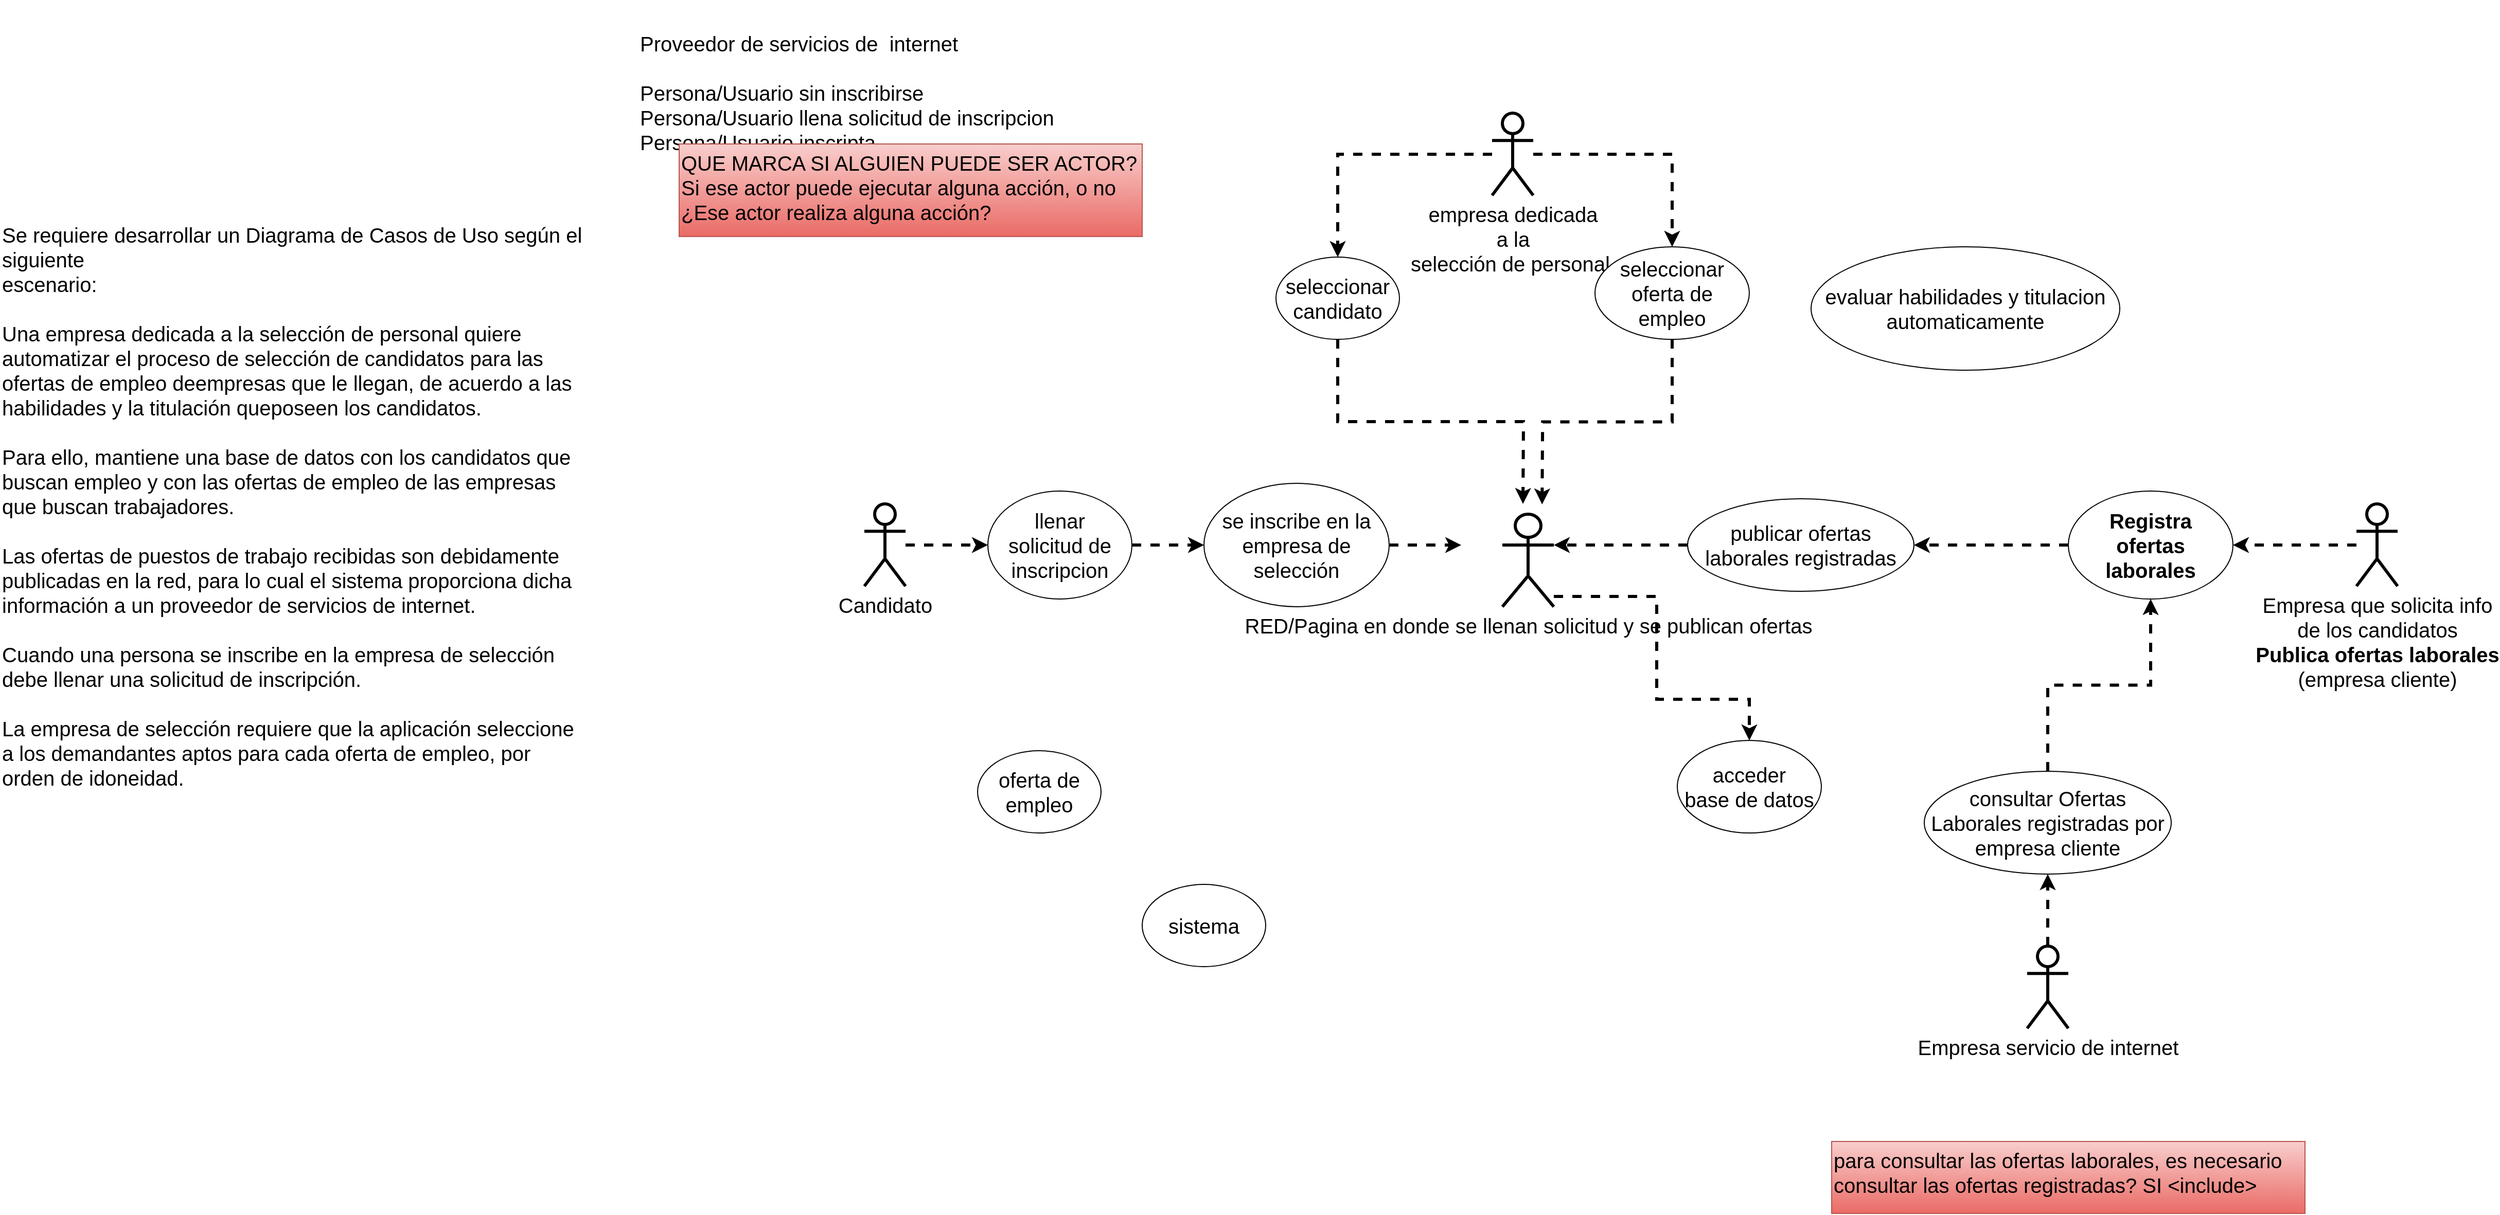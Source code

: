 <mxfile version="27.1.4">
  <diagram name="Page-1" id="58cdce13-f638-feb5-8d6f-7d28b1aa9fa0">
    <mxGraphModel dx="1681" dy="1778" grid="1" gridSize="10" guides="1" tooltips="1" connect="1" arrows="1" fold="1" page="1" pageScale="1" pageWidth="1100" pageHeight="850" background="none" math="0" shadow="0">
      <root>
        <mxCell id="0" />
        <mxCell id="1" parent="0" />
        <mxCell id="5zwYq6cNZRpwNvur7axG-1" value="Se requiere desarrollar un Diagrama de Casos de Uso según el siguiente&#xa;escenario:&#xa;&#xa;Una empresa dedicada a la selección de personal quiere automatizar el proceso de selección de candidatos para las ofertas de empleo deempresas que le llegan, de acuerdo a las habilidades y la titulación queposeen los candidatos. &#xa;&#xa;Para ello, mantiene una base de datos con los candidatos que buscan empleo y con las ofertas de empleo de las empresas que buscan trabajadores. &#xa;&#xa;Las ofertas de puestos de trabajo recibidas son debidamente publicadas en la red, para lo cual el sistema proporciona dicha información a un proveedor de servicios de internet.&#xa;&#xa;Cuando una persona se inscribe en la empresa de selección debe llenar una solicitud de inscripción. &#xa;&#xa;La empresa de selección requiere que la aplicación seleccione a los demandantes aptos para cada oferta de empleo, por orden de idoneidad." style="text;whiteSpace=wrap;fontSize=20;" vertex="1" parent="1">
          <mxGeometry x="30" y="30" width="570" height="570" as="geometry" />
        </mxCell>
        <mxCell id="5zwYq6cNZRpwNvur7axG-2" value="&#xa;Proveedor de servicios de  internet&#xa;&#xa;Persona/Usuario sin inscribirse&#xa;Persona/Usuario llena solicitud de inscripcion&#xa;Persona/Usuario inscripta" style="text;whiteSpace=wrap;fontSize=20;" vertex="1" parent="1">
          <mxGeometry x="650" y="-180" width="410" height="170" as="geometry" />
        </mxCell>
        <mxCell id="5zwYq6cNZRpwNvur7axG-32" style="edgeStyle=orthogonalEdgeStyle;rounded=0;orthogonalLoop=1;jettySize=auto;html=1;entryX=0.5;entryY=0;entryDx=0;entryDy=0;dashed=1;strokeWidth=3;" edge="1" parent="1" source="5zwYq6cNZRpwNvur7axG-4" target="5zwYq6cNZRpwNvur7axG-31">
          <mxGeometry relative="1" as="geometry" />
        </mxCell>
        <mxCell id="5zwYq6cNZRpwNvur7axG-35" style="edgeStyle=orthogonalEdgeStyle;rounded=0;orthogonalLoop=1;jettySize=auto;html=1;entryX=0.5;entryY=0;entryDx=0;entryDy=0;dashed=1;strokeWidth=3;" edge="1" parent="1" source="5zwYq6cNZRpwNvur7axG-4" target="5zwYq6cNZRpwNvur7axG-34">
          <mxGeometry relative="1" as="geometry" />
        </mxCell>
        <mxCell id="5zwYq6cNZRpwNvur7axG-4" value="&lt;span style=&quot;text-wrap-mode: wrap; text-align: left;&quot;&gt;empresa dedicada&lt;br&gt;a la&lt;br&gt;&lt;/span&gt;&lt;div&gt;&lt;span style=&quot;text-align: left; text-wrap-mode: wrap;&quot;&gt;selección de personal&amp;nbsp;&lt;/span&gt;&lt;/div&gt;" style="shape=umlActor;verticalLabelPosition=bottom;verticalAlign=top;html=1;outlineConnect=0;fontSize=20;strokeWidth=3;" vertex="1" parent="1">
          <mxGeometry x="1480" y="-70" width="40" height="80" as="geometry" />
        </mxCell>
        <mxCell id="5zwYq6cNZRpwNvur7axG-5" value="oferta de empleo" style="ellipse;whiteSpace=wrap;html=1;fontSize=20;" vertex="1" parent="1">
          <mxGeometry x="980" y="550" width="120" height="80" as="geometry" />
        </mxCell>
        <mxCell id="5zwYq6cNZRpwNvur7axG-7" value="QUE MARCA SI ALGUIEN PUEDE SER ACTOR?&#xa;Si ese actor puede ejecutar alguna acción, o no&#xa;¿Ese actor realiza alguna acción?" style="text;whiteSpace=wrap;fontSize=20;fillColor=#f8cecc;strokeColor=#b85450;gradientColor=#ea6b66;" vertex="1" parent="1">
          <mxGeometry x="690" y="-40" width="450" height="90" as="geometry" />
        </mxCell>
        <mxCell id="5zwYq6cNZRpwNvur7axG-17" style="edgeStyle=orthogonalEdgeStyle;rounded=0;orthogonalLoop=1;jettySize=auto;html=1;dashed=1;strokeWidth=3;entryX=0;entryY=0.5;entryDx=0;entryDy=0;" edge="1" parent="1" source="5zwYq6cNZRpwNvur7axG-8" target="5zwYq6cNZRpwNvur7axG-20">
          <mxGeometry relative="1" as="geometry">
            <mxPoint x="950" y="350" as="targetPoint" />
          </mxGeometry>
        </mxCell>
        <mxCell id="5zwYq6cNZRpwNvur7axG-8" value="Candidato" style="shape=umlActor;verticalLabelPosition=bottom;verticalAlign=top;html=1;outlineConnect=0;fontSize=20;strokeWidth=3;" vertex="1" parent="1">
          <mxGeometry x="870" y="310" width="40" height="80" as="geometry" />
        </mxCell>
        <mxCell id="5zwYq6cNZRpwNvur7axG-23" style="edgeStyle=orthogonalEdgeStyle;rounded=0;orthogonalLoop=1;jettySize=auto;html=1;entryX=1;entryY=0.5;entryDx=0;entryDy=0;dashed=1;strokeWidth=3;" edge="1" parent="1" source="5zwYq6cNZRpwNvur7axG-10" target="5zwYq6cNZRpwNvur7axG-22">
          <mxGeometry relative="1" as="geometry" />
        </mxCell>
        <mxCell id="5zwYq6cNZRpwNvur7axG-10" value="Empresa que solicita info&lt;br&gt;de los candidatos&lt;br&gt;&lt;b&gt;&lt;font style=&quot;color: light-dark(rgb(0, 0, 0), rgb(204, 0, 0));&quot;&gt;Publica ofertas laborales&lt;/font&gt;&lt;/b&gt;&lt;br&gt;(empresa cliente)" style="shape=umlActor;verticalLabelPosition=bottom;verticalAlign=top;html=1;outlineConnect=0;fontSize=20;strokeWidth=3;" vertex="1" parent="1">
          <mxGeometry x="2320" y="310" width="40" height="80" as="geometry" />
        </mxCell>
        <mxCell id="5zwYq6cNZRpwNvur7axG-45" style="edgeStyle=orthogonalEdgeStyle;rounded=0;orthogonalLoop=1;jettySize=auto;html=1;entryX=0.5;entryY=1;entryDx=0;entryDy=0;dashed=1;strokeWidth=3;" edge="1" parent="1" source="5zwYq6cNZRpwNvur7axG-12" target="5zwYq6cNZRpwNvur7axG-42">
          <mxGeometry relative="1" as="geometry" />
        </mxCell>
        <mxCell id="5zwYq6cNZRpwNvur7axG-12" value="Empresa servicio de internet" style="shape=umlActor;verticalLabelPosition=bottom;verticalAlign=top;html=1;outlineConnect=0;fontSize=20;strokeWidth=3;" vertex="1" parent="1">
          <mxGeometry x="2000" y="740" width="40" height="80" as="geometry" />
        </mxCell>
        <mxCell id="5zwYq6cNZRpwNvur7axG-40" style="edgeStyle=orthogonalEdgeStyle;rounded=0;orthogonalLoop=1;jettySize=auto;html=1;entryX=0.5;entryY=0;entryDx=0;entryDy=0;dashed=1;strokeWidth=3;" edge="1" parent="1" source="5zwYq6cNZRpwNvur7axG-14" target="5zwYq6cNZRpwNvur7axG-39">
          <mxGeometry relative="1" as="geometry">
            <mxPoint x="1520" y="680" as="targetPoint" />
            <Array as="points">
              <mxPoint x="1640" y="400" />
              <mxPoint x="1640" y="500" />
              <mxPoint x="1730" y="500" />
            </Array>
          </mxGeometry>
        </mxCell>
        <mxCell id="5zwYq6cNZRpwNvur7axG-14" value="&lt;div style=&quot;text-align: left;&quot;&gt;&lt;span style=&quot;background-color: transparent; color: light-dark(rgb(0, 0, 0), rgb(255, 255, 255)); text-wrap-mode: wrap;&quot;&gt;RED/Pagina en donde se llenan solicitud y se publican ofertas&lt;/span&gt;&lt;/div&gt;" style="shape=umlActor;verticalLabelPosition=bottom;verticalAlign=top;html=1;outlineConnect=0;fontSize=20;strokeWidth=3;" vertex="1" parent="1">
          <mxGeometry x="1490" y="320" width="50" height="90" as="geometry" />
        </mxCell>
        <mxCell id="5zwYq6cNZRpwNvur7axG-24" style="edgeStyle=orthogonalEdgeStyle;rounded=0;orthogonalLoop=1;jettySize=auto;html=1;entryX=0;entryY=0.5;entryDx=0;entryDy=0;dashed=1;strokeWidth=3;" edge="1" parent="1" source="5zwYq6cNZRpwNvur7axG-16">
          <mxGeometry relative="1" as="geometry">
            <mxPoint x="1450.0" y="350.0" as="targetPoint" />
          </mxGeometry>
        </mxCell>
        <mxCell id="5zwYq6cNZRpwNvur7axG-16" value="se inscribe en la empresa de selección" style="ellipse;whiteSpace=wrap;html=1;fontSize=20;" vertex="1" parent="1">
          <mxGeometry x="1200" y="290" width="180" height="120" as="geometry" />
        </mxCell>
        <mxCell id="5zwYq6cNZRpwNvur7axG-19" value="sistema" style="ellipse;whiteSpace=wrap;html=1;fontSize=20;" vertex="1" parent="1">
          <mxGeometry x="1140" y="680" width="120" height="80" as="geometry" />
        </mxCell>
        <mxCell id="5zwYq6cNZRpwNvur7axG-21" style="edgeStyle=orthogonalEdgeStyle;rounded=0;orthogonalLoop=1;jettySize=auto;html=1;entryX=0;entryY=0.5;entryDx=0;entryDy=0;dashed=1;strokeWidth=3;" edge="1" parent="1" source="5zwYq6cNZRpwNvur7axG-20" target="5zwYq6cNZRpwNvur7axG-16">
          <mxGeometry relative="1" as="geometry" />
        </mxCell>
        <mxCell id="5zwYq6cNZRpwNvur7axG-20" value="llenar&lt;br&gt;solicitud de inscripcion" style="ellipse;whiteSpace=wrap;html=1;fontSize=20;" vertex="1" parent="1">
          <mxGeometry x="990" y="297.5" width="140" height="105" as="geometry" />
        </mxCell>
        <mxCell id="5zwYq6cNZRpwNvur7axG-25" style="edgeStyle=orthogonalEdgeStyle;rounded=0;orthogonalLoop=1;jettySize=auto;html=1;dashed=1;strokeWidth=3;entryX=1;entryY=0.5;entryDx=0;entryDy=0;" edge="1" parent="1" source="5zwYq6cNZRpwNvur7axG-22" target="5zwYq6cNZRpwNvur7axG-47">
          <mxGeometry relative="1" as="geometry">
            <mxPoint x="1890" y="350" as="targetPoint" />
          </mxGeometry>
        </mxCell>
        <mxCell id="5zwYq6cNZRpwNvur7axG-22" value="&lt;b style=&quot;text-wrap-mode: nowrap;&quot;&gt;&lt;font style=&quot;color: light-dark(rgb(0, 0, 0), rgb(204, 0, 0));&quot;&gt;Registra&lt;br&gt;ofertas &lt;br&gt;laborales&lt;/font&gt;&lt;/b&gt;" style="ellipse;whiteSpace=wrap;html=1;fontSize=20;" vertex="1" parent="1">
          <mxGeometry x="2040" y="297.5" width="160" height="105" as="geometry" />
        </mxCell>
        <mxCell id="5zwYq6cNZRpwNvur7axG-33" style="edgeStyle=orthogonalEdgeStyle;rounded=0;orthogonalLoop=1;jettySize=auto;html=1;entryX=0.5;entryY=0;entryDx=0;entryDy=0;dashed=1;strokeWidth=3;exitX=0.5;exitY=1;exitDx=0;exitDy=0;" edge="1" parent="1" source="5zwYq6cNZRpwNvur7axG-31">
          <mxGeometry relative="1" as="geometry">
            <mxPoint x="1510" y="310.0" as="targetPoint" />
          </mxGeometry>
        </mxCell>
        <mxCell id="5zwYq6cNZRpwNvur7axG-31" value="seleccionar candidato" style="ellipse;whiteSpace=wrap;html=1;fontSize=20;" vertex="1" parent="1">
          <mxGeometry x="1270" y="70" width="120" height="80" as="geometry" />
        </mxCell>
        <mxCell id="5zwYq6cNZRpwNvur7axG-34" value="seleccionar oferta de empleo" style="ellipse;whiteSpace=wrap;html=1;fontSize=20;" vertex="1" parent="1">
          <mxGeometry x="1580" y="60" width="150" height="90" as="geometry" />
        </mxCell>
        <mxCell id="5zwYq6cNZRpwNvur7axG-36" style="edgeStyle=orthogonalEdgeStyle;rounded=0;orthogonalLoop=1;jettySize=auto;html=1;entryX=0.655;entryY=0.006;entryDx=0;entryDy=0;entryPerimeter=0;exitX=0.5;exitY=1;exitDx=0;exitDy=0;dashed=1;strokeWidth=3;" edge="1" parent="1" source="5zwYq6cNZRpwNvur7axG-34">
          <mxGeometry relative="1" as="geometry">
            <mxPoint x="1528.6" y="310.48" as="targetPoint" />
          </mxGeometry>
        </mxCell>
        <mxCell id="5zwYq6cNZRpwNvur7axG-39" value="acceder&lt;br&gt;base de datos" style="ellipse;whiteSpace=wrap;html=1;fontSize=20;" vertex="1" parent="1">
          <mxGeometry x="1660" y="540" width="140" height="90" as="geometry" />
        </mxCell>
        <mxCell id="5zwYq6cNZRpwNvur7axG-41" value="evaluar habilidades y titulacion&lt;br&gt;automaticamente" style="ellipse;whiteSpace=wrap;html=1;fontSize=20;" vertex="1" parent="1">
          <mxGeometry x="1790" y="60" width="300" height="120" as="geometry" />
        </mxCell>
        <mxCell id="5zwYq6cNZRpwNvur7axG-46" style="edgeStyle=orthogonalEdgeStyle;rounded=0;orthogonalLoop=1;jettySize=auto;html=1;exitX=0.5;exitY=0;exitDx=0;exitDy=0;entryX=0.5;entryY=1;entryDx=0;entryDy=0;dashed=1;strokeWidth=3;" edge="1" parent="1" source="5zwYq6cNZRpwNvur7axG-42" target="5zwYq6cNZRpwNvur7axG-22">
          <mxGeometry relative="1" as="geometry" />
        </mxCell>
        <mxCell id="5zwYq6cNZRpwNvur7axG-42" value="consultar Ofertas Laborales registradas por empresa cliente" style="ellipse;whiteSpace=wrap;html=1;fontSize=20;" vertex="1" parent="1">
          <mxGeometry x="1900" y="570" width="240" height="100" as="geometry" />
        </mxCell>
        <mxCell id="5zwYq6cNZRpwNvur7axG-44" value="para consultar las ofertas laborales, es necesario consultar las ofertas registradas? SI &lt;include&gt;" style="text;whiteSpace=wrap;fontSize=20;fillColor=#f8cecc;strokeColor=#b85450;gradientColor=#ea6b66;" vertex="1" parent="1">
          <mxGeometry x="1810" y="930" width="460" height="70" as="geometry" />
        </mxCell>
        <mxCell id="5zwYq6cNZRpwNvur7axG-47" value="publicar ofertas laborales registradas" style="ellipse;whiteSpace=wrap;html=1;fontSize=20;" vertex="1" parent="1">
          <mxGeometry x="1670" y="305" width="220" height="90" as="geometry" />
        </mxCell>
        <mxCell id="5zwYq6cNZRpwNvur7axG-48" style="edgeStyle=orthogonalEdgeStyle;rounded=0;orthogonalLoop=1;jettySize=auto;html=1;dashed=1;strokeWidth=3;entryX=1;entryY=0.333;entryDx=0;entryDy=0;entryPerimeter=0;exitX=0;exitY=0.5;exitDx=0;exitDy=0;" edge="1" parent="1" source="5zwYq6cNZRpwNvur7axG-47" target="5zwYq6cNZRpwNvur7axG-14">
          <mxGeometry relative="1" as="geometry">
            <mxPoint x="2100" y="350" as="sourcePoint" />
            <mxPoint x="1950" y="350" as="targetPoint" />
          </mxGeometry>
        </mxCell>
      </root>
    </mxGraphModel>
  </diagram>
</mxfile>
